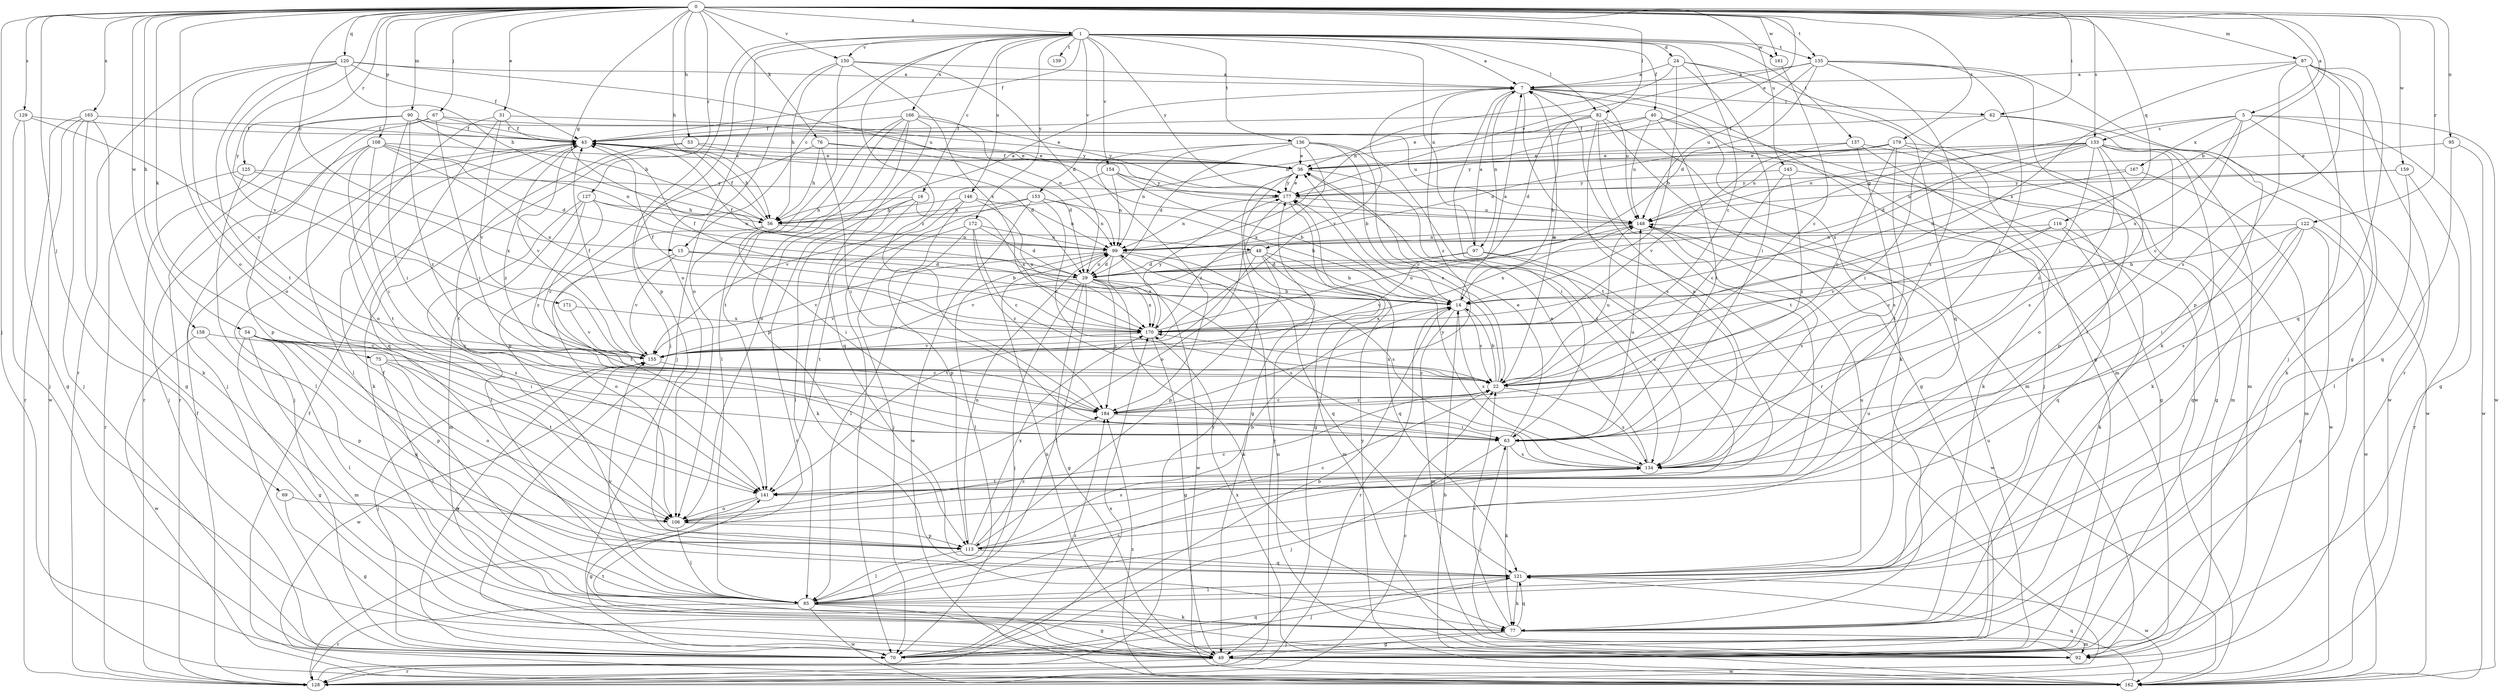 strict digraph  {
0;
1;
5;
7;
14;
15;
16;
22;
24;
29;
31;
36;
40;
43;
48;
49;
53;
54;
56;
62;
63;
67;
69;
70;
75;
76;
77;
82;
85;
87;
90;
92;
95;
97;
99;
106;
108;
113;
116;
120;
121;
122;
125;
127;
128;
129;
133;
134;
135;
136;
137;
139;
141;
145;
146;
148;
150;
153;
154;
155;
158;
159;
161;
162;
165;
166;
167;
170;
171;
172;
177;
179;
184;
0 -> 1  [label=a];
0 -> 5  [label=a];
0 -> 14  [label=b];
0 -> 15  [label=c];
0 -> 31  [label=e];
0 -> 36  [label=e];
0 -> 48  [label=g];
0 -> 53  [label=h];
0 -> 54  [label=h];
0 -> 56  [label=h];
0 -> 62  [label=i];
0 -> 67  [label=j];
0 -> 69  [label=j];
0 -> 70  [label=j];
0 -> 75  [label=k];
0 -> 76  [label=k];
0 -> 82  [label=l];
0 -> 87  [label=m];
0 -> 90  [label=m];
0 -> 95  [label=n];
0 -> 106  [label=o];
0 -> 108  [label=p];
0 -> 116  [label=q];
0 -> 120  [label=q];
0 -> 122  [label=r];
0 -> 125  [label=r];
0 -> 127  [label=r];
0 -> 129  [label=s];
0 -> 133  [label=s];
0 -> 135  [label=t];
0 -> 145  [label=u];
0 -> 150  [label=v];
0 -> 158  [label=w];
0 -> 159  [label=w];
0 -> 161  [label=w];
0 -> 165  [label=x];
0 -> 171  [label=y];
0 -> 179  [label=z];
1 -> 7  [label=a];
1 -> 15  [label=c];
1 -> 16  [label=c];
1 -> 22  [label=c];
1 -> 24  [label=d];
1 -> 40  [label=f];
1 -> 43  [label=f];
1 -> 70  [label=j];
1 -> 82  [label=l];
1 -> 97  [label=n];
1 -> 106  [label=o];
1 -> 113  [label=p];
1 -> 135  [label=t];
1 -> 136  [label=t];
1 -> 137  [label=t];
1 -> 139  [label=t];
1 -> 146  [label=u];
1 -> 150  [label=v];
1 -> 153  [label=v];
1 -> 154  [label=v];
1 -> 161  [label=w];
1 -> 166  [label=x];
1 -> 172  [label=y];
1 -> 177  [label=y];
1 -> 184  [label=z];
5 -> 22  [label=c];
5 -> 48  [label=g];
5 -> 49  [label=g];
5 -> 77  [label=k];
5 -> 133  [label=s];
5 -> 162  [label=w];
5 -> 167  [label=x];
5 -> 170  [label=x];
7 -> 62  [label=i];
7 -> 77  [label=k];
7 -> 92  [label=m];
7 -> 97  [label=n];
7 -> 128  [label=r];
7 -> 141  [label=t];
7 -> 148  [label=u];
7 -> 155  [label=v];
7 -> 184  [label=z];
14 -> 7  [label=a];
14 -> 22  [label=c];
14 -> 43  [label=f];
14 -> 92  [label=m];
14 -> 128  [label=r];
14 -> 134  [label=s];
14 -> 170  [label=x];
15 -> 14  [label=b];
15 -> 29  [label=d];
15 -> 106  [label=o];
15 -> 155  [label=v];
16 -> 56  [label=h];
16 -> 77  [label=k];
16 -> 85  [label=l];
16 -> 128  [label=r];
16 -> 170  [label=x];
22 -> 7  [label=a];
22 -> 14  [label=b];
22 -> 36  [label=e];
22 -> 134  [label=s];
22 -> 148  [label=u];
22 -> 170  [label=x];
22 -> 184  [label=z];
24 -> 7  [label=a];
24 -> 14  [label=b];
24 -> 49  [label=g];
24 -> 63  [label=i];
24 -> 99  [label=n];
24 -> 121  [label=q];
29 -> 14  [label=b];
29 -> 43  [label=f];
29 -> 49  [label=g];
29 -> 70  [label=j];
29 -> 77  [label=k];
29 -> 85  [label=l];
29 -> 99  [label=n];
29 -> 134  [label=s];
29 -> 155  [label=v];
29 -> 170  [label=x];
29 -> 184  [label=z];
31 -> 36  [label=e];
31 -> 43  [label=f];
31 -> 106  [label=o];
31 -> 121  [label=q];
31 -> 155  [label=v];
36 -> 43  [label=f];
36 -> 49  [label=g];
36 -> 128  [label=r];
36 -> 134  [label=s];
36 -> 177  [label=y];
40 -> 43  [label=f];
40 -> 56  [label=h];
40 -> 63  [label=i];
40 -> 70  [label=j];
40 -> 148  [label=u];
40 -> 162  [label=w];
43 -> 36  [label=e];
43 -> 56  [label=h];
43 -> 70  [label=j];
43 -> 155  [label=v];
43 -> 184  [label=z];
48 -> 14  [label=b];
48 -> 29  [label=d];
48 -> 92  [label=m];
48 -> 113  [label=p];
48 -> 121  [label=q];
48 -> 141  [label=t];
48 -> 155  [label=v];
49 -> 99  [label=n];
49 -> 128  [label=r];
49 -> 141  [label=t];
49 -> 148  [label=u];
49 -> 162  [label=w];
53 -> 29  [label=d];
53 -> 36  [label=e];
53 -> 77  [label=k];
53 -> 141  [label=t];
54 -> 49  [label=g];
54 -> 63  [label=i];
54 -> 85  [label=l];
54 -> 92  [label=m];
54 -> 113  [label=p];
54 -> 121  [label=q];
54 -> 155  [label=v];
54 -> 184  [label=z];
56 -> 7  [label=a];
56 -> 43  [label=f];
56 -> 63  [label=i];
56 -> 99  [label=n];
56 -> 141  [label=t];
62 -> 43  [label=f];
62 -> 63  [label=i];
62 -> 92  [label=m];
62 -> 162  [label=w];
63 -> 36  [label=e];
63 -> 70  [label=j];
63 -> 77  [label=k];
63 -> 134  [label=s];
63 -> 148  [label=u];
67 -> 43  [label=f];
67 -> 63  [label=i];
67 -> 70  [label=j];
67 -> 128  [label=r];
67 -> 148  [label=u];
69 -> 49  [label=g];
69 -> 106  [label=o];
70 -> 14  [label=b];
70 -> 121  [label=q];
70 -> 155  [label=v];
70 -> 184  [label=z];
75 -> 22  [label=c];
75 -> 85  [label=l];
75 -> 106  [label=o];
75 -> 141  [label=t];
76 -> 29  [label=d];
76 -> 36  [label=e];
76 -> 56  [label=h];
76 -> 63  [label=i];
76 -> 113  [label=p];
77 -> 22  [label=c];
77 -> 49  [label=g];
77 -> 70  [label=j];
77 -> 92  [label=m];
77 -> 121  [label=q];
82 -> 14  [label=b];
82 -> 29  [label=d];
82 -> 36  [label=e];
82 -> 43  [label=f];
82 -> 49  [label=g];
82 -> 92  [label=m];
82 -> 134  [label=s];
82 -> 141  [label=t];
85 -> 43  [label=f];
85 -> 49  [label=g];
85 -> 77  [label=k];
85 -> 128  [label=r];
85 -> 134  [label=s];
85 -> 148  [label=u];
85 -> 155  [label=v];
85 -> 162  [label=w];
87 -> 7  [label=a];
87 -> 49  [label=g];
87 -> 70  [label=j];
87 -> 113  [label=p];
87 -> 121  [label=q];
87 -> 128  [label=r];
87 -> 134  [label=s];
87 -> 170  [label=x];
90 -> 43  [label=f];
90 -> 56  [label=h];
90 -> 63  [label=i];
90 -> 113  [label=p];
90 -> 128  [label=r];
90 -> 177  [label=y];
90 -> 184  [label=z];
92 -> 63  [label=i];
92 -> 99  [label=n];
92 -> 170  [label=x];
95 -> 36  [label=e];
95 -> 121  [label=q];
95 -> 162  [label=w];
97 -> 7  [label=a];
97 -> 29  [label=d];
97 -> 134  [label=s];
97 -> 155  [label=v];
97 -> 162  [label=w];
99 -> 29  [label=d];
99 -> 85  [label=l];
99 -> 121  [label=q];
99 -> 134  [label=s];
99 -> 155  [label=v];
99 -> 162  [label=w];
99 -> 170  [label=x];
106 -> 22  [label=c];
106 -> 85  [label=l];
106 -> 113  [label=p];
106 -> 134  [label=s];
108 -> 29  [label=d];
108 -> 36  [label=e];
108 -> 63  [label=i];
108 -> 70  [label=j];
108 -> 85  [label=l];
108 -> 99  [label=n];
108 -> 141  [label=t];
108 -> 170  [label=x];
113 -> 14  [label=b];
113 -> 22  [label=c];
113 -> 85  [label=l];
113 -> 99  [label=n];
113 -> 121  [label=q];
113 -> 170  [label=x];
113 -> 184  [label=z];
116 -> 22  [label=c];
116 -> 77  [label=k];
116 -> 99  [label=n];
116 -> 121  [label=q];
116 -> 155  [label=v];
120 -> 7  [label=a];
120 -> 43  [label=f];
120 -> 56  [label=h];
120 -> 106  [label=o];
120 -> 128  [label=r];
120 -> 141  [label=t];
120 -> 148  [label=u];
120 -> 155  [label=v];
121 -> 70  [label=j];
121 -> 77  [label=k];
121 -> 85  [label=l];
121 -> 148  [label=u];
121 -> 162  [label=w];
122 -> 14  [label=b];
122 -> 49  [label=g];
122 -> 63  [label=i];
122 -> 99  [label=n];
122 -> 121  [label=q];
122 -> 134  [label=s];
122 -> 162  [label=w];
125 -> 85  [label=l];
125 -> 128  [label=r];
125 -> 170  [label=x];
125 -> 177  [label=y];
127 -> 22  [label=c];
127 -> 56  [label=h];
127 -> 85  [label=l];
127 -> 92  [label=m];
127 -> 99  [label=n];
127 -> 184  [label=z];
128 -> 22  [label=c];
128 -> 43  [label=f];
128 -> 170  [label=x];
128 -> 177  [label=y];
129 -> 43  [label=f];
129 -> 49  [label=g];
129 -> 70  [label=j];
129 -> 155  [label=v];
133 -> 29  [label=d];
133 -> 36  [label=e];
133 -> 77  [label=k];
133 -> 106  [label=o];
133 -> 113  [label=p];
133 -> 134  [label=s];
133 -> 148  [label=u];
133 -> 162  [label=w];
133 -> 170  [label=x];
133 -> 177  [label=y];
133 -> 184  [label=z];
134 -> 36  [label=e];
134 -> 141  [label=t];
134 -> 177  [label=y];
135 -> 7  [label=a];
135 -> 29  [label=d];
135 -> 63  [label=i];
135 -> 77  [label=k];
135 -> 85  [label=l];
135 -> 134  [label=s];
135 -> 148  [label=u];
135 -> 177  [label=y];
136 -> 14  [label=b];
136 -> 22  [label=c];
136 -> 29  [label=d];
136 -> 36  [label=e];
136 -> 63  [label=i];
136 -> 99  [label=n];
136 -> 170  [label=x];
136 -> 184  [label=z];
137 -> 36  [label=e];
137 -> 49  [label=g];
137 -> 77  [label=k];
137 -> 134  [label=s];
137 -> 155  [label=v];
141 -> 7  [label=a];
141 -> 49  [label=g];
141 -> 106  [label=o];
145 -> 22  [label=c];
145 -> 162  [label=w];
145 -> 177  [label=y];
145 -> 184  [label=z];
146 -> 56  [label=h];
146 -> 70  [label=j];
146 -> 99  [label=n];
146 -> 113  [label=p];
146 -> 170  [label=x];
148 -> 99  [label=n];
148 -> 134  [label=s];
148 -> 170  [label=x];
150 -> 7  [label=a];
150 -> 29  [label=d];
150 -> 56  [label=h];
150 -> 70  [label=j];
150 -> 106  [label=o];
150 -> 170  [label=x];
153 -> 14  [label=b];
153 -> 22  [label=c];
153 -> 56  [label=h];
153 -> 70  [label=j];
153 -> 99  [label=n];
153 -> 162  [label=w];
154 -> 14  [label=b];
154 -> 99  [label=n];
154 -> 148  [label=u];
154 -> 155  [label=v];
154 -> 177  [label=y];
155 -> 22  [label=c];
155 -> 43  [label=f];
155 -> 70  [label=j];
155 -> 162  [label=w];
158 -> 113  [label=p];
158 -> 155  [label=v];
158 -> 162  [label=w];
159 -> 85  [label=l];
159 -> 128  [label=r];
159 -> 148  [label=u];
159 -> 177  [label=y];
161 -> 22  [label=c];
162 -> 14  [label=b];
162 -> 43  [label=f];
162 -> 121  [label=q];
162 -> 177  [label=y];
162 -> 184  [label=z];
165 -> 43  [label=f];
165 -> 49  [label=g];
165 -> 70  [label=j];
165 -> 77  [label=k];
165 -> 128  [label=r];
165 -> 162  [label=w];
166 -> 43  [label=f];
166 -> 85  [label=l];
166 -> 99  [label=n];
166 -> 106  [label=o];
166 -> 113  [label=p];
166 -> 121  [label=q];
166 -> 141  [label=t];
166 -> 177  [label=y];
167 -> 29  [label=d];
167 -> 92  [label=m];
167 -> 177  [label=y];
170 -> 43  [label=f];
170 -> 49  [label=g];
170 -> 148  [label=u];
170 -> 155  [label=v];
170 -> 177  [label=y];
171 -> 155  [label=v];
171 -> 170  [label=x];
172 -> 22  [label=c];
172 -> 29  [label=d];
172 -> 85  [label=l];
172 -> 99  [label=n];
172 -> 141  [label=t];
172 -> 184  [label=z];
177 -> 36  [label=e];
177 -> 49  [label=g];
177 -> 99  [label=n];
177 -> 106  [label=o];
177 -> 148  [label=u];
179 -> 22  [label=c];
179 -> 36  [label=e];
179 -> 49  [label=g];
179 -> 92  [label=m];
179 -> 99  [label=n];
179 -> 141  [label=t];
179 -> 148  [label=u];
184 -> 22  [label=c];
184 -> 63  [label=i];
}
